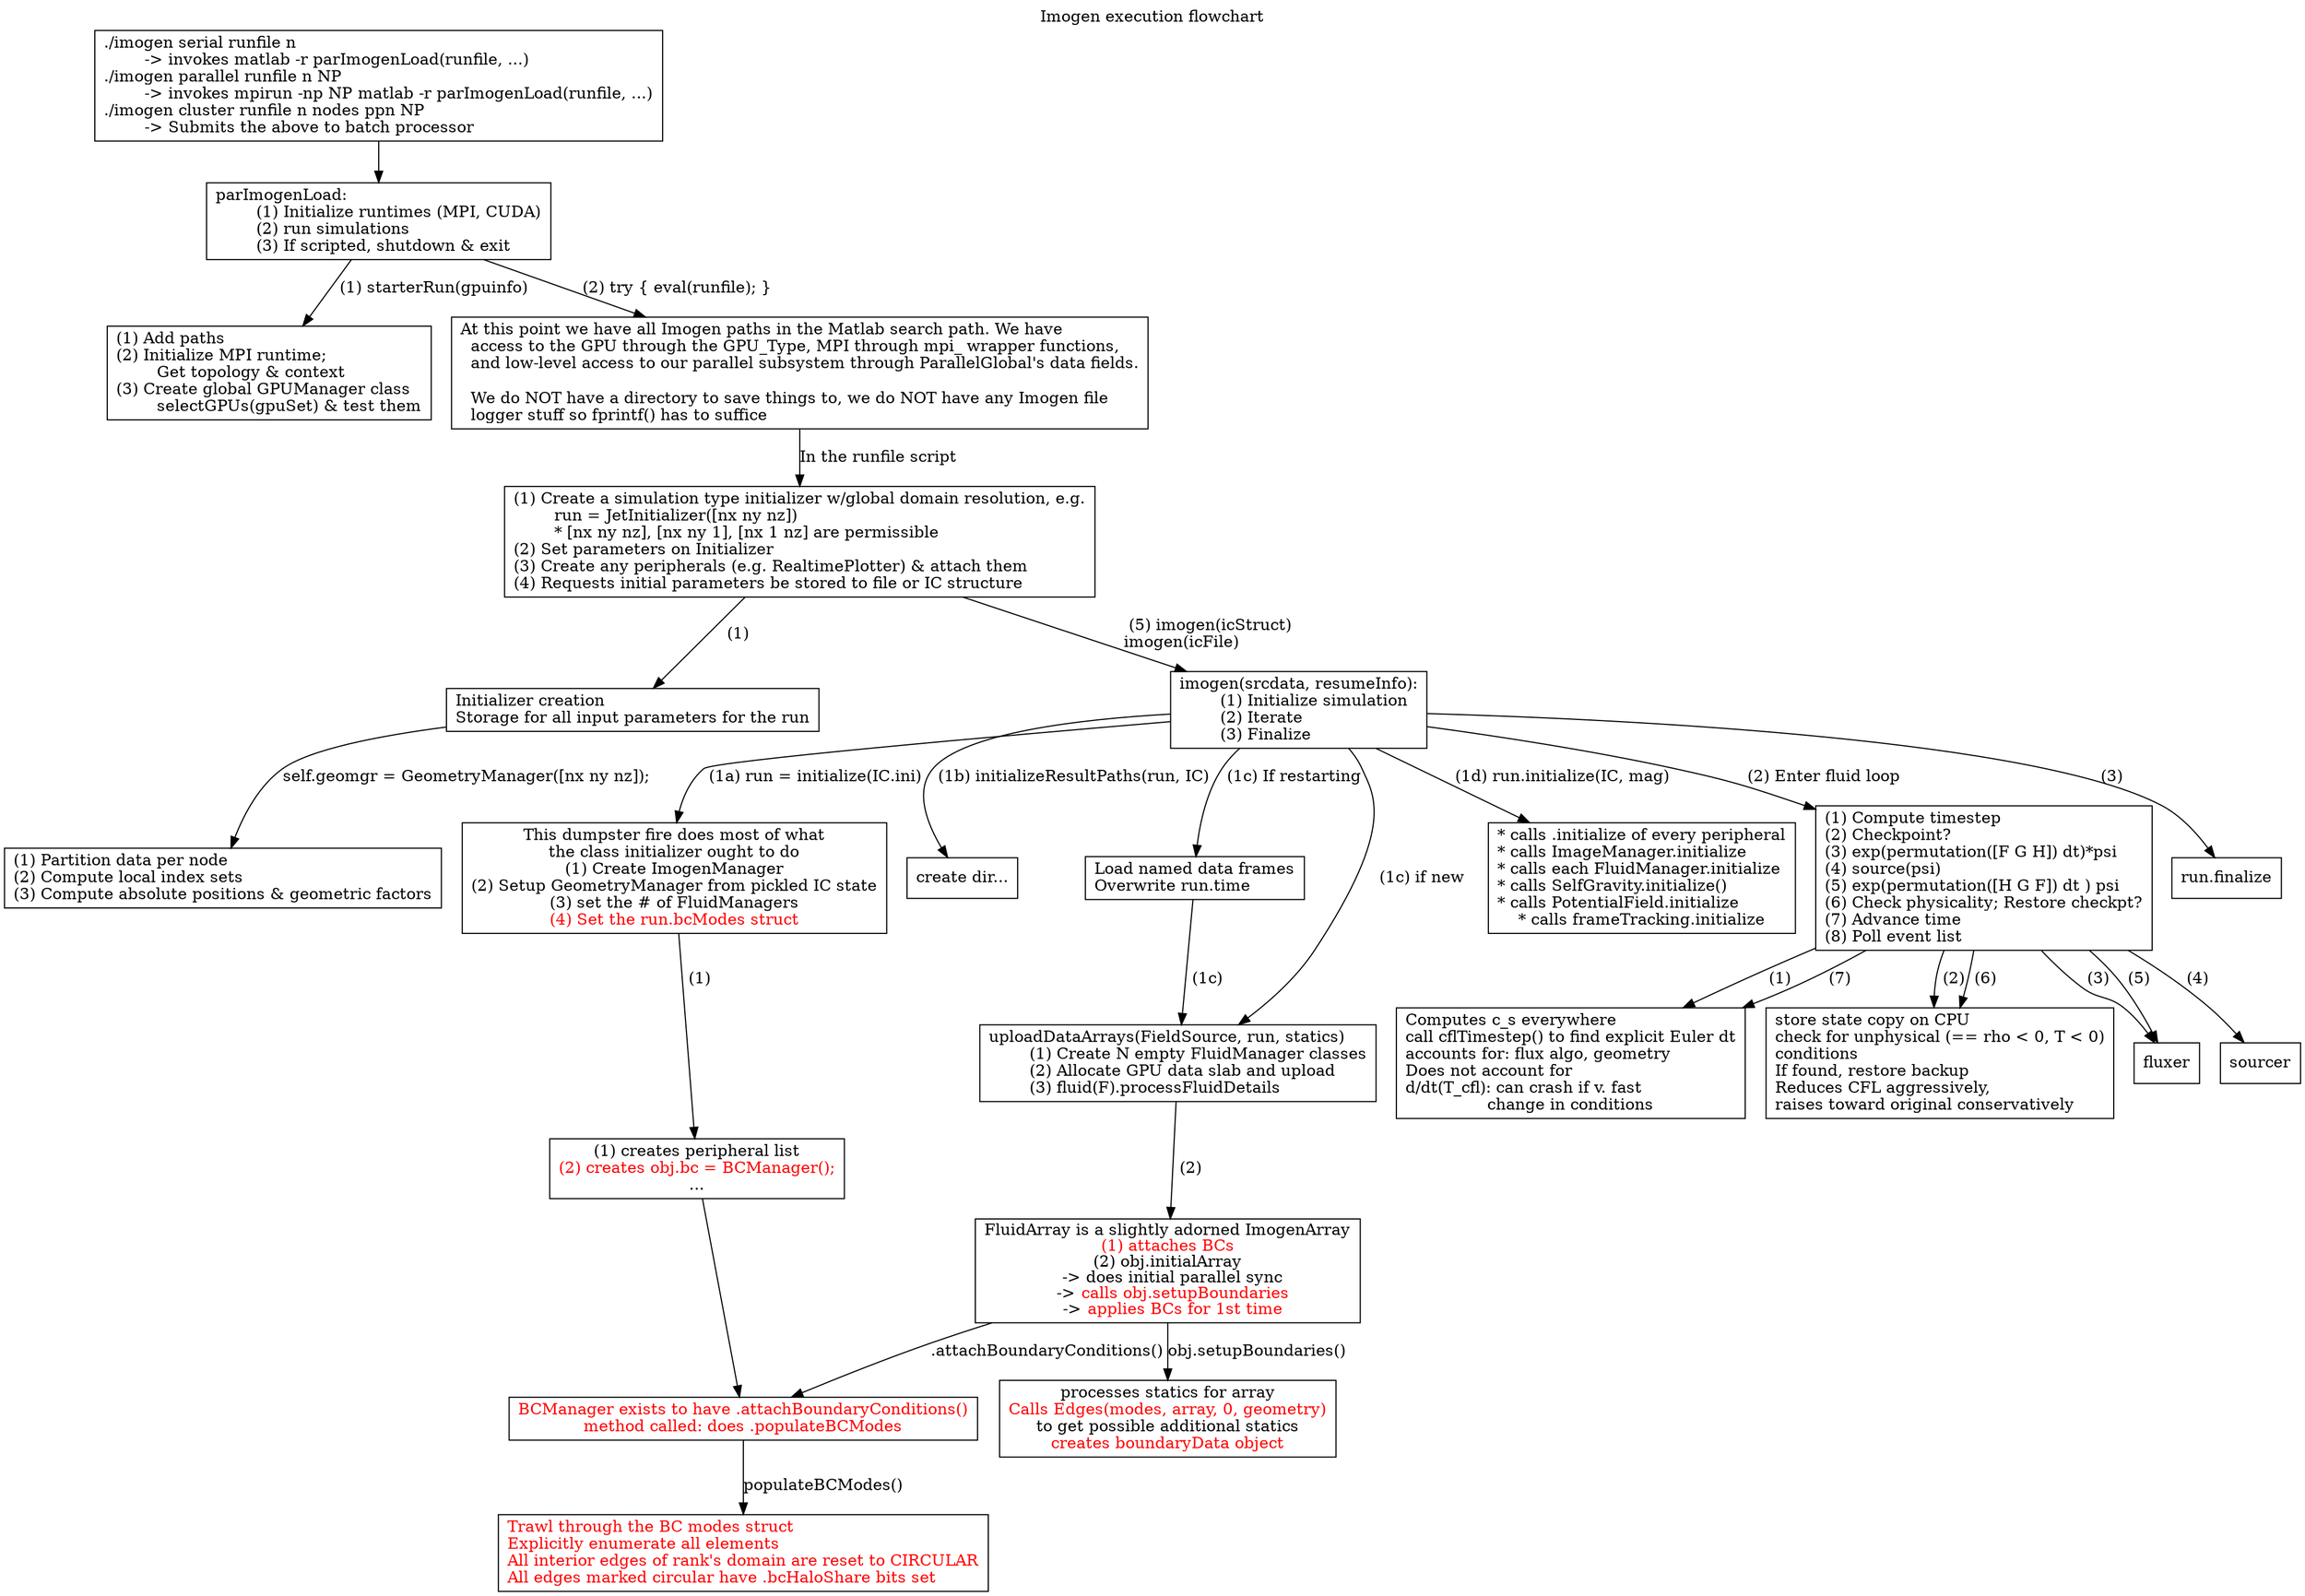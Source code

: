 digraph execflow {

// title
labelloc="t";
label="Imogen execution flowchart"

node[shape=box labeljust="l"]

START [label="./imogen serial runfile n\l	-> invokes matlab -r parImogenLoad(runfile, ...)\l./imogen parallel runfile n NP\l	-> invokes mpirun -np NP matlab -r parImogenLoad(runfile, ...)\l./imogen cluster runfile n nodes ppn NP\l	-> Submits the above to batch processor\l"];

START -> PARIMOGENLOAD

PARIMOGENLOAD[label="parImogenLoad:\l	(1) Initialize runtimes (MPI, CUDA)\l	(2) run simulations\l	(3) If scripted, shutdown & exit\l"];

PARIMOGENLOAD -> STARTRUN [label=" (1) starterRun(gpuinfo)"];
PARIMOGENLOAD -> EVALBOX [label=" (2) try { eval(runfile); }"];


STARTRUN [label="(1) Add paths\l(2) Initialize MPI runtime;\l	Get topology & context\l(3) Create global GPUManager class\l	selectGPUs(gpuSet) & test them\l"];

EVALBOX [label="At this point we have all Imogen paths in the Matlab search path. We have\l  access to the GPU through the GPU_Type, MPI through mpi_ wrapper functions,\l  and low-level access to our parallel subsystem through ParallelGlobal's data fields.\l\l  We do NOT have a directory to save things to, we do NOT have any Imogen file\l  logger stuff so fprintf() has to suffice\l"];

EVALBOX -> THERUNFILE [label="In the runfile script"];

THERUNFILE [label="(1) Create a simulation type initializer w/global domain resolution, e.g.\l	run = JetInitializer([nx ny nz])\l	* [nx ny nz], [nx ny 1], [nx 1 nz] are permissible\l(2) Set parameters on Initializer\l(3) Create any peripherals (e.g. RealtimePlotter) & attach them\l(4) Requests initial parameters be stored to file or IC structure\l"];

THERUNFILE -> INITIALIZER [label=" (1)"];

INITIALIZER [label="Initializer creation\lStorage for all input parameters for the run\l"];

INITIALIZER -> GEOMGR [label="self.geomgr = GeometryManager([nx ny nz]);"];

GEOMGR [label="(1) Partition data per node\l(2) Compute local index sets\l(3) Compute absolute positions & geometric factors\l"];

THERUNFILE -> IMOGENCALL [label=" (5) imogen(icStruct)\limogen(icFile)\l"];

IMOGENCALL [label="imogen(srcdata, resumeInfo):\l	(1) Initialize simulation\l	(2) Iterate\l	(3) Finalize\l"];

IMOGENCALL -> RUNINIT [label=" (1a) run = initialize(IC.ini)\l"];
IMOGENCALL -> RESULTPATHS [label=" (1b) initializeResultPaths(run, IC)\l"];

RUNINIT [label=<This dumpster fire does most of what<br/>the class initializer ought to do<br/>	(1) Create ImogenManager<br/>	(2) Setup GeometryManager from pickled IC state<br/>	(3) set the # of FluidManagers<br/>	<font color="red">(4) Set the run.bcModes struct</font>>];

RESULTPATHS [label="create dir..."];

RUNINIT -> IMOGENMANAGER [label=" (1)"];

IMOGENMANAGER [label=<(1) creates peripheral list<br/><font color="red">(2) creates obj.bc = BCManager();</font><br/>...>];

IMOGENMANAGER -> BCMANAGER;

BCMANAGER [label=<<font color="red">BCManager exists to have .attachBoundaryConditions()<br/>method called: does .populateBCModes</font>>];

BCMANAGER -> POPMODES [label="populateBCModes()"];

POPMODES [fontcolor="red" label="Trawl through the BC modes struct\lExplicitly enumerate all elements\lAll interior edges of rank's domain are reset to CIRCULAR\lAll edges marked circular have .bcHaloShare bits set\l"];

RELOADPATH [label="Load named data frames\lOverwrite run.time\l"];

IMOGENCALL -> RELOADPATH [label=" (1c) If restarting"];

RELOADPATH -> UPLOADARRAYS [label=" (1c) "];
IMOGENCALL -> UPLOADARRAYS [label=" (1c) if new"];

UPLOADARRAYS [label="uploadDataArrays(FieldSource, run, statics)\l	(1) Create N empty FluidManager classes\l	(2) Allocate GPU data slab and upload\l	(3) fluid(F).processFluidDetails\l"];

UPLOADARRAYS -> FLUIDARRAYCLASS [label=" (2)"];

FLUIDARRAYCLASS [label=<FluidArray is a slightly adorned ImogenArray<br/>	<font color="red">(1) attaches BCs</font><br/>	(2) obj.initialArray<br/>  -&gt; does initial parallel sync<br/>  -&gt; <font color="red">calls obj.setupBoundaries</font><br/>  -&gt; <font color="red">applies BCs for 1st time</font>>];

FLUIDARRAYCLASS -> BCMANAGER [label=".attachBoundaryConditions()"];

FLUIDARRAYCLASS -> SETUPBOUNDARIES [label="obj.setupBoundaries()"];

SETUPBOUNDARIES [label=<processes statics for array<br/><font color="red">Calls Edges(modes, array, 0, geometry)</font><br/>to get possible additional statics<br/><font color="red">creates boundaryData object</font>>];

IMOGENCALL -> DOINIT [label=" (1d) run.initialize(IC, mag)"];

DOINIT [label="* calls .initialize of every peripheral\l* calls ImageManager.initialize\l* calls each FluidManager.initialize\l* calls SelfGravity.initialize()\l* calls PotentialField.initialize\l* calls frameTracking.initialize"];



IMOGENCALL -> FLUIDLOOP [label=" (2) Enter fluid loop"];
FLUIDLOOP [label="(1) Compute timestep\l(2) Checkpoint?\l(3) exp(permutation([F G H]) dt)*psi\l(4) source(psi)\l(5) exp(permutation([H G F]) dt ) psi\l(6) Check physicality; Restore checkpt?\l(7) Advance time\l(8) Poll event list\l"];

FLUIDLOOP -> TIMESTEP [label=" (1)"];
TIMESTEP [label="Computes c_s everywhere\lcall cflTimestep() to find explicit Euler dt\laccounts for: flux algo, geometry\lDoes not account for\ld/dt(T_cfl): can crash if v. fast\lchange in conditions"];

FLUIDLOOP -> CHECKPOINTER [label=" (2)"];
CHECKPOINTER [label="store state copy on CPU\lcheck for unphysical (== rho < 0, T < 0)\lconditions\lIf found, restore backup\lReduces CFL aggressively,\lraises toward original conservatively\l"];

FLUIDLOOP -> FLUXER [label=" (3)"];
FLUXER [label="fluxer"]

FLUIDLOOP -> SOURCE [label=" (4)"];
SOURCE [label="sourcer"]

FLUIDLOOP -> FLUXER [label=" (5)"];

FLUIDLOOP -> CHECKPOINTER [label=" (6)"];

FLUIDLOOP -> TIMESTEP [label=" (7)"];


IMOGENCALL -> RUNFINAL [label=" (3)"];

RUNFINAL [label="run.finalize"];

}
